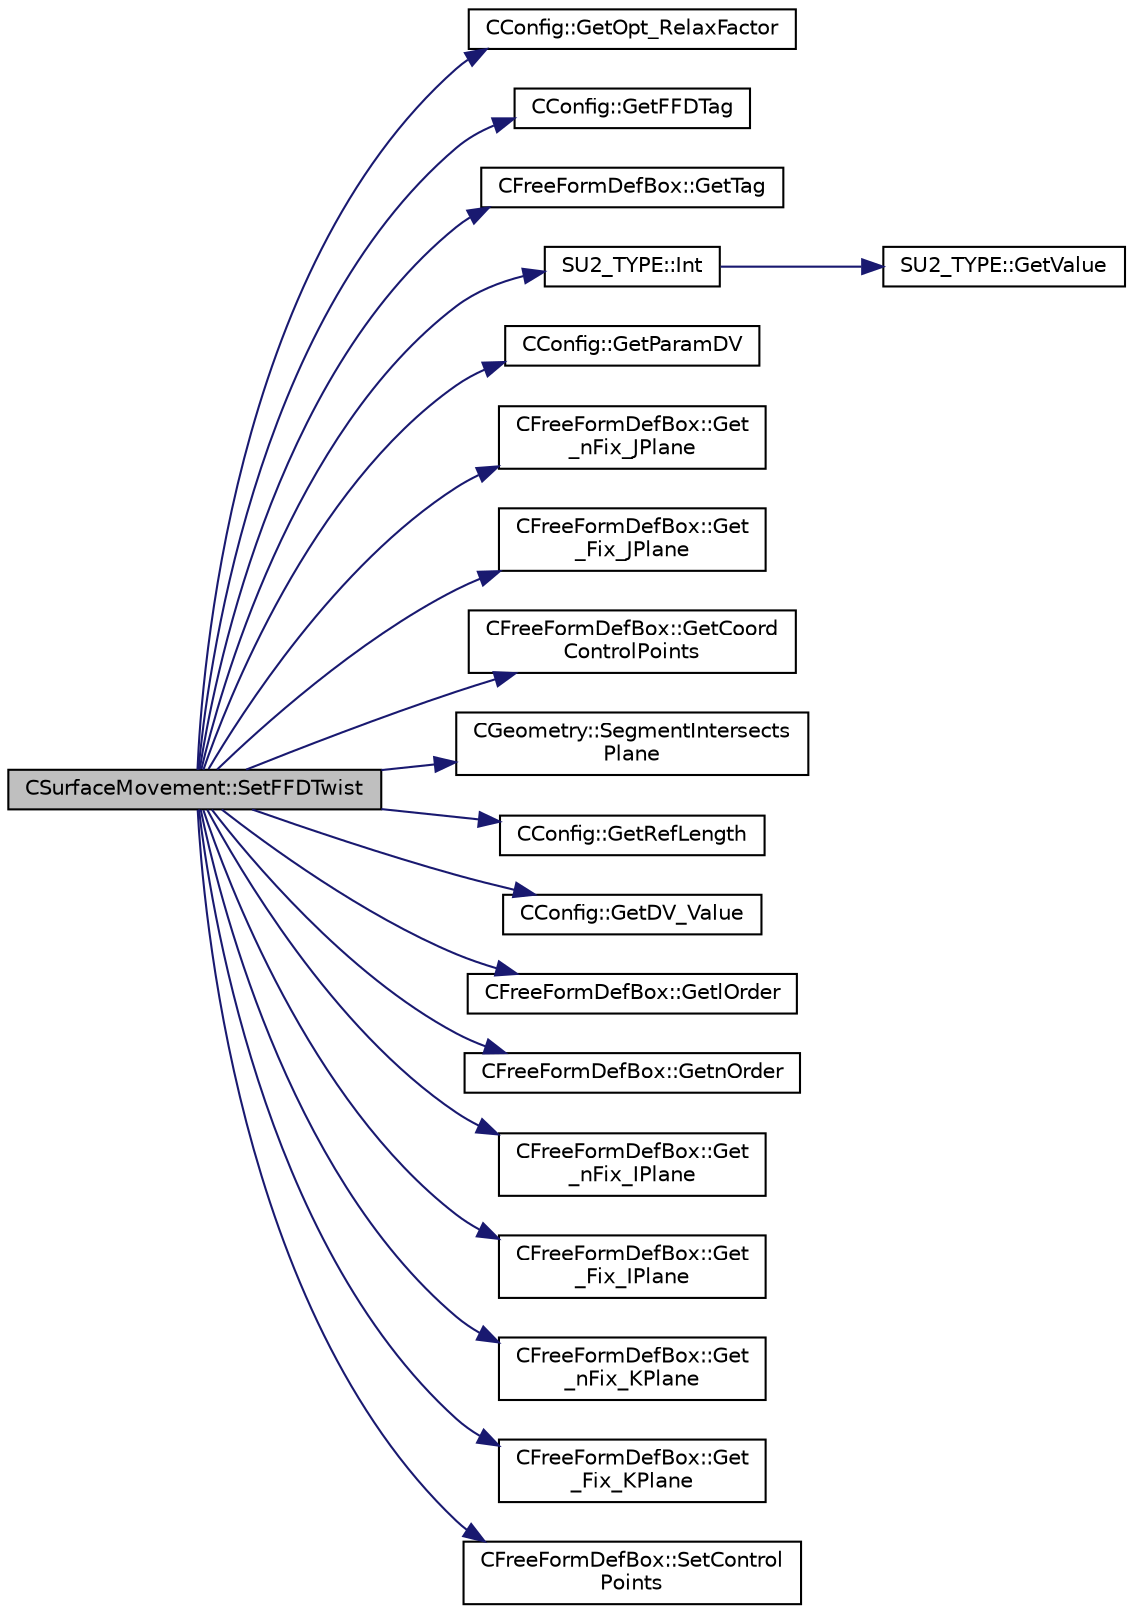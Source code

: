 digraph "CSurfaceMovement::SetFFDTwist"
{
  edge [fontname="Helvetica",fontsize="10",labelfontname="Helvetica",labelfontsize="10"];
  node [fontname="Helvetica",fontsize="10",shape=record];
  rankdir="LR";
  Node709 [label="CSurfaceMovement::SetFFDTwist",height=0.2,width=0.4,color="black", fillcolor="grey75", style="filled", fontcolor="black"];
  Node709 -> Node710 [color="midnightblue",fontsize="10",style="solid",fontname="Helvetica"];
  Node710 [label="CConfig::GetOpt_RelaxFactor",height=0.2,width=0.4,color="black", fillcolor="white", style="filled",URL="$class_c_config.html#affef7bc6016955cb0cf49b3f774bc45a",tooltip="Get the scale factor for the line search. "];
  Node709 -> Node711 [color="midnightblue",fontsize="10",style="solid",fontname="Helvetica"];
  Node711 [label="CConfig::GetFFDTag",height=0.2,width=0.4,color="black", fillcolor="white", style="filled",URL="$class_c_config.html#aac151bc1508af471b8bd6cf67c82bff1",tooltip="Get the FFD Tag of a particular design variable. "];
  Node709 -> Node712 [color="midnightblue",fontsize="10",style="solid",fontname="Helvetica"];
  Node712 [label="CFreeFormDefBox::GetTag",height=0.2,width=0.4,color="black", fillcolor="white", style="filled",URL="$class_c_free_form_def_box.html#a39f3ec89ecaa4c20ca0bf115153f1fb5",tooltip="Get the tag that identify a FFDBox. "];
  Node709 -> Node713 [color="midnightblue",fontsize="10",style="solid",fontname="Helvetica"];
  Node713 [label="SU2_TYPE::Int",height=0.2,width=0.4,color="black", fillcolor="white", style="filled",URL="$namespace_s_u2___t_y_p_e.html#a6b48817766d8a6486caa2807a52f6bae",tooltip="Casts the primitive value to int (uses GetValue, already implemented for each type). "];
  Node713 -> Node714 [color="midnightblue",fontsize="10",style="solid",fontname="Helvetica"];
  Node714 [label="SU2_TYPE::GetValue",height=0.2,width=0.4,color="black", fillcolor="white", style="filled",URL="$namespace_s_u2___t_y_p_e.html#a0ed43473f5a450ce028d088427bf10cb",tooltip="Get the (primitive) value of the datatype (needs to be implemented for each new type). "];
  Node709 -> Node715 [color="midnightblue",fontsize="10",style="solid",fontname="Helvetica"];
  Node715 [label="CConfig::GetParamDV",height=0.2,width=0.4,color="black", fillcolor="white", style="filled",URL="$class_c_config.html#a55ab8fc511c17d4b07ef0b5eea793e61",tooltip="Get a parameter of the particular design variable. "];
  Node709 -> Node716 [color="midnightblue",fontsize="10",style="solid",fontname="Helvetica"];
  Node716 [label="CFreeFormDefBox::Get\l_nFix_JPlane",height=0.2,width=0.4,color="black", fillcolor="white", style="filled",URL="$class_c_free_form_def_box.html#a15483c5ccbe6bb2d8efd1db0ee47f291",tooltip="Define the I planes to to fix in a FFD box. "];
  Node709 -> Node717 [color="midnightblue",fontsize="10",style="solid",fontname="Helvetica"];
  Node717 [label="CFreeFormDefBox::Get\l_Fix_JPlane",height=0.2,width=0.4,color="black", fillcolor="white", style="filled",URL="$class_c_free_form_def_box.html#aaea48205eeab5e59fc82824a3272d3fe",tooltip="Define the I planes to to fix in a FFD box. "];
  Node709 -> Node718 [color="midnightblue",fontsize="10",style="solid",fontname="Helvetica"];
  Node718 [label="CFreeFormDefBox::GetCoord\lControlPoints",height=0.2,width=0.4,color="black", fillcolor="white", style="filled",URL="$class_c_free_form_def_box.html#ab5f44b9c7b3270da93e8266dd1d50379",tooltip="Get the coordinates of the control point. "];
  Node709 -> Node719 [color="midnightblue",fontsize="10",style="solid",fontname="Helvetica"];
  Node719 [label="CGeometry::SegmentIntersects\lPlane",height=0.2,width=0.4,color="black", fillcolor="white", style="filled",URL="$class_c_geometry.html#ab9320eb94dc9da5fa75194c90d5bf54d",tooltip="Compute the intersection between a segment and a plane. "];
  Node709 -> Node720 [color="midnightblue",fontsize="10",style="solid",fontname="Helvetica"];
  Node720 [label="CConfig::GetRefLength",height=0.2,width=0.4,color="black", fillcolor="white", style="filled",URL="$class_c_config.html#a63ce45e68b93f8f3f1de44a2abad67ef",tooltip="Get the reference length for computing moment (the default value is 1). "];
  Node709 -> Node721 [color="midnightblue",fontsize="10",style="solid",fontname="Helvetica"];
  Node721 [label="CConfig::GetDV_Value",height=0.2,width=0.4,color="black", fillcolor="white", style="filled",URL="$class_c_config.html#ac50165b44d1c286c810585b89cd68f33",tooltip="Value of the design variable step, we use this value in design problems. "];
  Node709 -> Node722 [color="midnightblue",fontsize="10",style="solid",fontname="Helvetica"];
  Node722 [label="CFreeFormDefBox::GetlOrder",height=0.2,width=0.4,color="black", fillcolor="white", style="filled",URL="$class_c_free_form_def_box.html#a41ba3a93be7707d12dd8582aac84b28b",tooltip="Get the order in the l direction of the FFD FFDBox. "];
  Node709 -> Node723 [color="midnightblue",fontsize="10",style="solid",fontname="Helvetica"];
  Node723 [label="CFreeFormDefBox::GetnOrder",height=0.2,width=0.4,color="black", fillcolor="white", style="filled",URL="$class_c_free_form_def_box.html#ab077841e1b5c6d82234c5c0f92a61e35",tooltip="Get the order in the n direction of the FFD FFDBox. "];
  Node709 -> Node724 [color="midnightblue",fontsize="10",style="solid",fontname="Helvetica"];
  Node724 [label="CFreeFormDefBox::Get\l_nFix_IPlane",height=0.2,width=0.4,color="black", fillcolor="white", style="filled",URL="$class_c_free_form_def_box.html#a6b8ff65cc97f1dc3197f1bbf66f042a2",tooltip="Define the I planes to to fix in a FFD box. "];
  Node709 -> Node725 [color="midnightblue",fontsize="10",style="solid",fontname="Helvetica"];
  Node725 [label="CFreeFormDefBox::Get\l_Fix_IPlane",height=0.2,width=0.4,color="black", fillcolor="white", style="filled",URL="$class_c_free_form_def_box.html#a378f6cbeb8c62956a9bd9e3c8ba318f7",tooltip="Define the I planes to to fix in a FFD box. "];
  Node709 -> Node726 [color="midnightblue",fontsize="10",style="solid",fontname="Helvetica"];
  Node726 [label="CFreeFormDefBox::Get\l_nFix_KPlane",height=0.2,width=0.4,color="black", fillcolor="white", style="filled",URL="$class_c_free_form_def_box.html#a5231193062a8d1bb9d486c4e6bb92812",tooltip="Define the I planes to to fix in a FFD box. "];
  Node709 -> Node727 [color="midnightblue",fontsize="10",style="solid",fontname="Helvetica"];
  Node727 [label="CFreeFormDefBox::Get\l_Fix_KPlane",height=0.2,width=0.4,color="black", fillcolor="white", style="filled",URL="$class_c_free_form_def_box.html#aca911efe2b1562e4cca8ad9e3798b75f",tooltip="Define the I planes to to fix in a FFD box. "];
  Node709 -> Node728 [color="midnightblue",fontsize="10",style="solid",fontname="Helvetica"];
  Node728 [label="CFreeFormDefBox::SetControl\lPoints",height=0.2,width=0.4,color="black", fillcolor="white", style="filled",URL="$class_c_free_form_def_box.html#aed1fd6c02ebdf7d2124e6b509179e8ad",tooltip="Set the new value of the coordinates of the control points. "];
}
